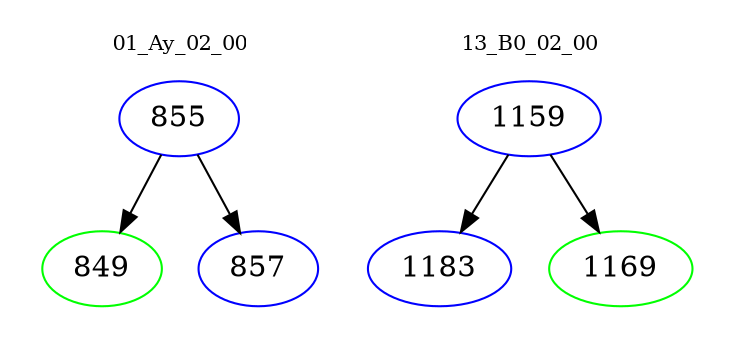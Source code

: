 digraph{
subgraph cluster_0 {
color = white
label = "01_Ay_02_00";
fontsize=10;
T0_855 [label="855", color="blue"]
T0_855 -> T0_849 [color="black"]
T0_849 [label="849", color="green"]
T0_855 -> T0_857 [color="black"]
T0_857 [label="857", color="blue"]
}
subgraph cluster_1 {
color = white
label = "13_B0_02_00";
fontsize=10;
T1_1159 [label="1159", color="blue"]
T1_1159 -> T1_1183 [color="black"]
T1_1183 [label="1183", color="blue"]
T1_1159 -> T1_1169 [color="black"]
T1_1169 [label="1169", color="green"]
}
}
